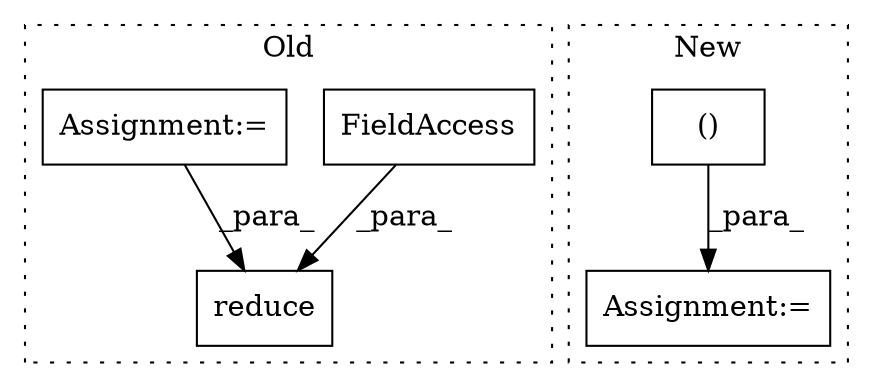 digraph G {
subgraph cluster0 {
1 [label="reduce" a="32" s="22563,22723" l="7,-5" shape="box"];
3 [label="FieldAccess" a="22" s="22570" l="19" shape="box"];
5 [label="Assignment:=" a="7" s="22685" l="30" shape="box"];
label = "Old";
style="dotted";
}
subgraph cluster1 {
2 [label="()" a="106" s="23787" l="62" shape="box"];
4 [label="Assignment:=" a="7" s="23951" l="1" shape="box"];
label = "New";
style="dotted";
}
2 -> 4 [label="_para_"];
3 -> 1 [label="_para_"];
5 -> 1 [label="_para_"];
}